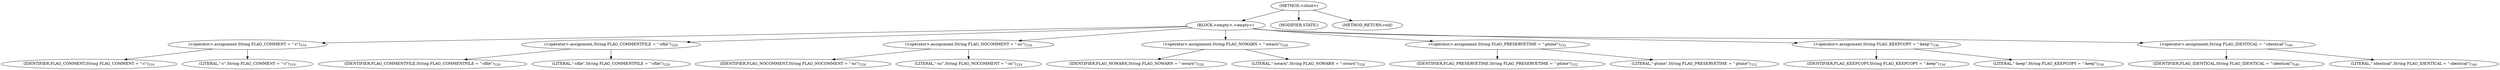 digraph "&lt;clinit&gt;" {  
"440" [label = <(METHOD,&lt;clinit&gt;)> ]
"441" [label = <(BLOCK,&lt;empty&gt;,&lt;empty&gt;)> ]
"442" [label = <(&lt;operator&gt;.assignment,String FLAG_COMMENT = &quot;-c&quot;)<SUB>316</SUB>> ]
"443" [label = <(IDENTIFIER,FLAG_COMMENT,String FLAG_COMMENT = &quot;-c&quot;)<SUB>316</SUB>> ]
"444" [label = <(LITERAL,&quot;-c&quot;,String FLAG_COMMENT = &quot;-c&quot;)<SUB>316</SUB>> ]
"445" [label = <(&lt;operator&gt;.assignment,String FLAG_COMMENTFILE = &quot;-cfile&quot;)<SUB>320</SUB>> ]
"446" [label = <(IDENTIFIER,FLAG_COMMENTFILE,String FLAG_COMMENTFILE = &quot;-cfile&quot;)<SUB>320</SUB>> ]
"447" [label = <(LITERAL,&quot;-cfile&quot;,String FLAG_COMMENTFILE = &quot;-cfile&quot;)<SUB>320</SUB>> ]
"448" [label = <(&lt;operator&gt;.assignment,String FLAG_NOCOMMENT = &quot;-nc&quot;)<SUB>324</SUB>> ]
"449" [label = <(IDENTIFIER,FLAG_NOCOMMENT,String FLAG_NOCOMMENT = &quot;-nc&quot;)<SUB>324</SUB>> ]
"450" [label = <(LITERAL,&quot;-nc&quot;,String FLAG_NOCOMMENT = &quot;-nc&quot;)<SUB>324</SUB>> ]
"451" [label = <(&lt;operator&gt;.assignment,String FLAG_NOWARN = &quot;-nwarn&quot;)<SUB>328</SUB>> ]
"452" [label = <(IDENTIFIER,FLAG_NOWARN,String FLAG_NOWARN = &quot;-nwarn&quot;)<SUB>328</SUB>> ]
"453" [label = <(LITERAL,&quot;-nwarn&quot;,String FLAG_NOWARN = &quot;-nwarn&quot;)<SUB>328</SUB>> ]
"454" [label = <(&lt;operator&gt;.assignment,String FLAG_PRESERVETIME = &quot;-ptime&quot;)<SUB>332</SUB>> ]
"455" [label = <(IDENTIFIER,FLAG_PRESERVETIME,String FLAG_PRESERVETIME = &quot;-ptime&quot;)<SUB>332</SUB>> ]
"456" [label = <(LITERAL,&quot;-ptime&quot;,String FLAG_PRESERVETIME = &quot;-ptime&quot;)<SUB>332</SUB>> ]
"457" [label = <(&lt;operator&gt;.assignment,String FLAG_KEEPCOPY = &quot;-keep&quot;)<SUB>336</SUB>> ]
"458" [label = <(IDENTIFIER,FLAG_KEEPCOPY,String FLAG_KEEPCOPY = &quot;-keep&quot;)<SUB>336</SUB>> ]
"459" [label = <(LITERAL,&quot;-keep&quot;,String FLAG_KEEPCOPY = &quot;-keep&quot;)<SUB>336</SUB>> ]
"460" [label = <(&lt;operator&gt;.assignment,String FLAG_IDENTICAL = &quot;-identical&quot;)<SUB>340</SUB>> ]
"461" [label = <(IDENTIFIER,FLAG_IDENTICAL,String FLAG_IDENTICAL = &quot;-identical&quot;)<SUB>340</SUB>> ]
"462" [label = <(LITERAL,&quot;-identical&quot;,String FLAG_IDENTICAL = &quot;-identical&quot;)<SUB>340</SUB>> ]
"463" [label = <(MODIFIER,STATIC)> ]
"464" [label = <(METHOD_RETURN,void)> ]
  "440" -> "441" 
  "440" -> "463" 
  "440" -> "464" 
  "441" -> "442" 
  "441" -> "445" 
  "441" -> "448" 
  "441" -> "451" 
  "441" -> "454" 
  "441" -> "457" 
  "441" -> "460" 
  "442" -> "443" 
  "442" -> "444" 
  "445" -> "446" 
  "445" -> "447" 
  "448" -> "449" 
  "448" -> "450" 
  "451" -> "452" 
  "451" -> "453" 
  "454" -> "455" 
  "454" -> "456" 
  "457" -> "458" 
  "457" -> "459" 
  "460" -> "461" 
  "460" -> "462" 
}
